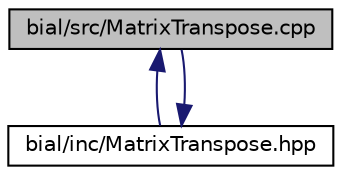 digraph "bial/src/MatrixTranspose.cpp"
{
  edge [fontname="Helvetica",fontsize="10",labelfontname="Helvetica",labelfontsize="10"];
  node [fontname="Helvetica",fontsize="10",shape=record];
  Node1 [label="bial/src/MatrixTranspose.cpp",height=0.2,width=0.4,color="black", fillcolor="grey75", style="filled", fontcolor="black"];
  Node1 -> Node2 [dir="back",color="midnightblue",fontsize="10",style="solid",fontname="Helvetica"];
  Node2 [label="bial/inc/MatrixTranspose.hpp",height=0.2,width=0.4,color="black", fillcolor="white", style="filled",URL="$_matrix_transpose_8hpp.html"];
  Node2 -> Node1 [dir="back",color="midnightblue",fontsize="10",style="solid",fontname="Helvetica"];
}
